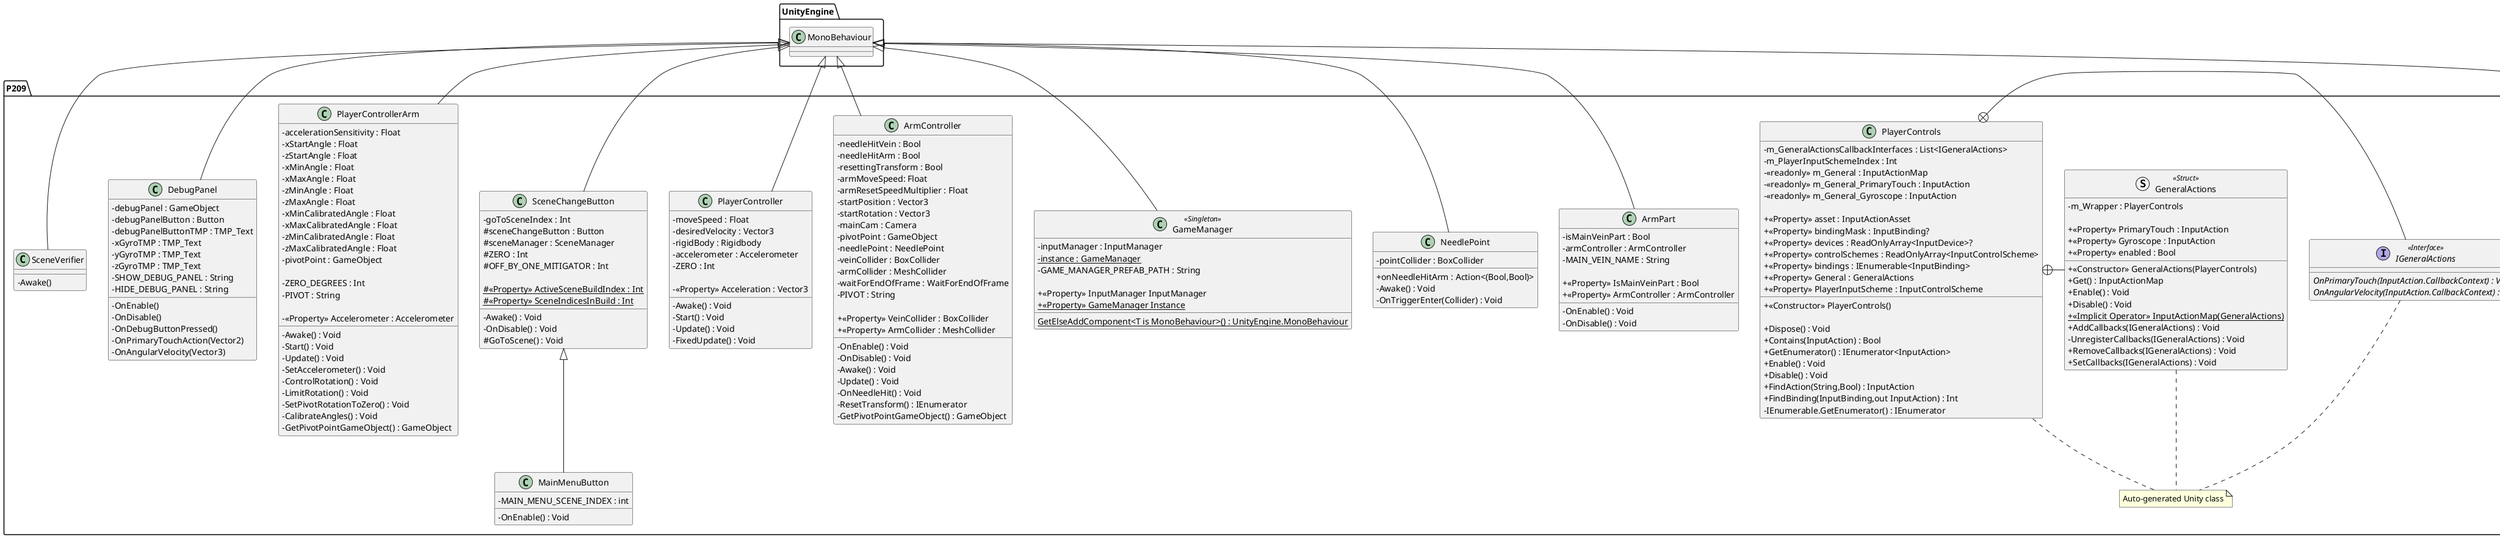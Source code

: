 ﻿@startuml
'https://plantuml.com/class-diagram

skinparam classAttributeIconSize 0

package UnityEngine {
    class MonoBehaviour
}

package P209 {

    interface IGeneralActions <<Interface>> {
        OnPrimaryTouch(InputAction.CallbackContext) : Void {abstract}
        OnAngularVelocity(InputAction.CallbackContext) : Void {abstract}
    }
    
    struct GeneralActions <<Struct>> {
        - m_Wrapper : PlayerControls
       
        + <<Constructor>> GeneralActions(PlayerControls)
        + <<Property>> PrimaryTouch : InputAction
        + <<Property>> Gyroscope : InputAction
        + <<Property>> enabled : Bool
        
        + Get() : InputActionMap
        + Enable() : Void
        + Disable() : Void
        + <<Implicit Operator>> InputActionMap(GeneralActions) {static}
        + AddCallbacks(IGeneralActions) : Void
        - UnregisterCallbacks(IGeneralActions) : Void
        + RemoveCallbacks(IGeneralActions) : Void
        + SetCallbacks(IGeneralActions) : Void
    }
    
    class PlayerControls {
        - m_GeneralActionsCallbackInterfaces : List<IGeneralActions>
        - m_PlayerInputSchemeIndex : Int
        - <<readonly>> m_General : InputActionMap
        - <<readonly>> m_General_PrimaryTouch : InputAction
        - <<readonly>> m_General_Gyroscope : InputAction
        
        + <<Property>> asset : InputActionAsset
        + <<Property>> bindingMask : InputBinding?
        + <<Property>> devices : ReadOnlyArray<InputDevice>?
        + <<Property>> controlSchemes : ReadOnlyArray<InputControlScheme>
        + <<Property>> bindings : IEnumerable<InputBinding>
        + <<Property>> General : GeneralActions                                              
        + <<Property>> PlayerInputScheme : InputControlScheme
        
        + <<Constructor>> PlayerControls()
        
        + Dispose() : Void
        + Contains(InputAction) : Bool
        + GetEnumerator() : IEnumerator<InputAction>
        + Enable() : Void
        + Disable() : Void
        + FindAction(String,Bool) : InputAction
        + FindBinding(InputBinding,out InputAction) : Int
        - IEnumerable.GetEnumerator() : IEnumerator
        
    }
    PlayerControls +- IGeneralActions
    PlayerControls +- GeneralActions
    
    class ArmPart extends UnityEngine.MonoBehaviour {
        - isMainVeinPart : Bool
        - armController : ArmController
        - MAIN_VEIN_NAME : String
        
        +<<Property>> IsMainVeinPart : Bool
        +<<Property>> ArmController : ArmController
        
        - OnEnable() : Void
        - OnDisable() : Void
    }
    
    class NeedlePoint extends UnityEngine.MonoBehaviour {
        + onNeedleHitArm : Action<(Bool,Bool)>
        - pointCollider : BoxCollider
        
        - Awake() : Void
        - OnTriggerEnter(Collider) : Void
    }
    
    class GameManager <<Singleton>> extends UnityEngine.MonoBehaviour  {
        - inputManager : InputManager
        - instance : GameManager {static}
        - GAME_MANAGER_PREFAB_PATH : String
        
        + <<Property>> InputManager InputManager
        + <<Property>> GameManager Instance {static}
        
        GetElseAddComponent<T is MonoBehaviour>() : UnityEngine.MonoBehaviour {static}
    }
    
    class InputManager extends UnityEngine.MonoBehaviour {
        + primaryTouchAction : Action<Vector2> {static}
        + angularVelocityAction : Action<Vector3> {static}
        - playerControls : PlayerControls {static}
        
        + <<Property>> Accelerometer : Accelerometer
        + <<Property>> Acceleration : Vector3
        
        + OnPrimaryTouch(InputAction.CallbackContext) : Void
        + OnGyroscope(InputAction.CallbackContext) : Void
        - OnEnable() : Void
        - OnDisable() : Void
        - Awake() : Void
        - EnableSensor<T is Sensor>(T) : Void {static}
        - DisableSensor<T is Sensor>(T) : Void {static}
    }
    IGeneralActions <- InputManager
    
    class ArmController extends UnityEngine.MonoBehaviour {
        - needleHitVein : Bool
        - needleHitArm : Bool
        - resettingTransform : Bool
        - armMoveSpeed: Float
        - armResetSpeedMultiplier : Float
        - startPosition : Vector3
        - startRotation : Vector3
        - mainCam : Camera
        - pivotPoint : GameObject
        - needlePoint : NeedlePoint
        - veinCollider : BoxCollider
        - armCollider : MeshCollider
        - waitForEndOfFrame : WaitForEndOfFrame
        - PIVOT : String
        
        + <<Property>> VeinCollider : BoxCollider
        + <<Property>> ArmCollider : MeshCollider
        
        -OnEnable() : Void
        -OnDisable() : Void
        -Awake() : Void
        -Update() : Void
        -OnNeedleHit() : Void
        -ResetTransform() : IEnumerator
        -GetPivotPointGameObject() : GameObject
    }
    
    class PlayerController extends UnityEngine.MonoBehaviour {
        - moveSpeed : Float
        - desiredVelocity : Vector3
        - rigidBody : Rigidbody
        - accelerometer : Accelerometer
        - ZERO : Int
        
        -<<Property>> Acceleration : Vector3
        
        - Awake() : Void
        - Start() : Void
        - Update() : Void
        - FixedUpdate() : Void
    }
    
    class SceneChangeButton extends UnityEngine.MonoBehaviour {
        - goToSceneIndex : Int
        # sceneChangeButton : Button
        # sceneManager : SceneManager
        # ZERO : Int
        # OFF_BY_ONE_MITIGATOR : Int
        
        # <<Property>> ActiveSceneBuildIndex : Int {static}
        # <<Property>> SceneIndicesInBuild : Int {static}
        
        - Awake() : Void
        - OnDisable() : Void
        # GoToScene() : Void
    }
    
    class MainMenuButton extends SceneChangeButton {
        - MAIN_MENU_SCENE_INDEX : int
        - OnEnable() : Void
    }
    
    class PlayerControllerArm extends UnityEngine.MonoBehaviour {
        - accelerationSensitivity : Float
        - xStartAngle : Float
        - zStartAngle : Float
        - xMinAngle : Float
        - xMaxAngle : Float 
        - zMinAngle : Float 
        - zMaxAngle : Float 
        - xMinCalibratedAngle : Float
        - xMaxCalibratedAngle : Float
        - zMinCalibratedAngle : Float
        - zMaxCalibratedAngle : Float
        - pivotPoint : GameObject
        
        - ZERO_DEGREES : Int
        - PIVOT : String
        
        - <<Property>> Accelerometer : Accelerometer
        
        - Awake() : Void
        - Start() : Void
        - Update() : Void
        - SetAccelerometer() : Void
        - ControlRotation() : Void
        - LimitRotation() : Void
        - SetPivotRotationToZero() : Void
        - CalibrateAngles() : Void
        - GetPivotPointGameObject() : GameObject
    }
    
    class DebugPanel extends UnityEngine.MonoBehaviour {
        - debugPanel : GameObject
        - debugPanelButton : Button
        - debugPanelButtonTMP : TMP_Text
        - xGyroTMP : TMP_Text
        - yGyroTMP : TMP_Text
        - zGyroTMP : TMP_Text
        - SHOW_DEBUG_PANEL : String
        - HIDE_DEBUG_PANEL : String
        
        - OnEnable()
        - OnDisable()
        - OnDebugButtonPressed()
        - OnPrimaryTouchAction(Vector2)
        - OnAngularVelocity(Vector3)
    } 
    
    class SceneVerifier extends UnityEngine.MonoBehaviour {
        - Awake()
    }
    
    note "Auto-generated Unity class" as AUTO_N
    PlayerControls .. AUTO_N
    GeneralActions .. AUTO_N
    IGeneralActions .. AUTO_N
}
@enduml